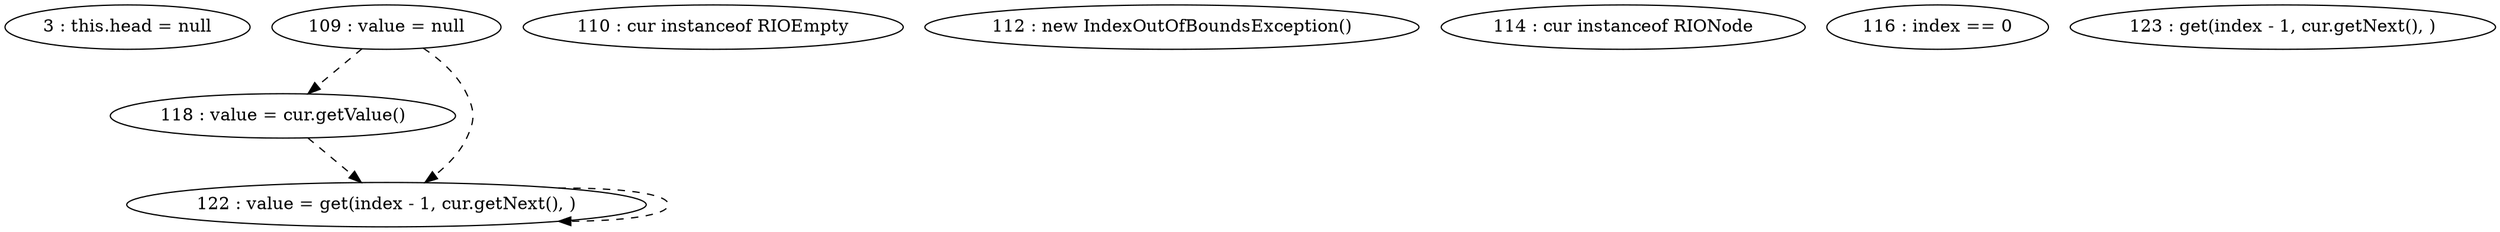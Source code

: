digraph G {
"3 : this.head = null"
"109 : value = null"
"109 : value = null" -> "118 : value = cur.getValue()" [style=dashed]
"109 : value = null" -> "122 : value = get(index - 1, cur.getNext(), )" [style=dashed]
"110 : cur instanceof RIOEmpty"
"112 : new IndexOutOfBoundsException()"
"114 : cur instanceof RIONode"
"116 : index == 0"
"118 : value = cur.getValue()"
"118 : value = cur.getValue()" -> "122 : value = get(index - 1, cur.getNext(), )" [style=dashed]
"122 : value = get(index - 1, cur.getNext(), )"
"122 : value = get(index - 1, cur.getNext(), )" -> "122 : value = get(index - 1, cur.getNext(), )" [style=dashed]
"123 : get(index - 1, cur.getNext(), )"
}